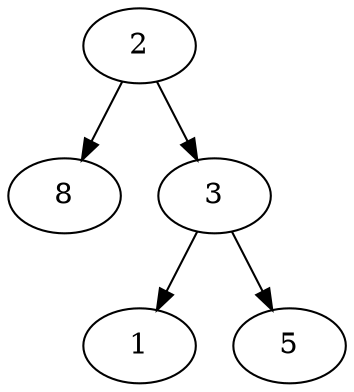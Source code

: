 digraph {
  n2 [label="2" pos="1.4,2.0!" ]
  n8 [label="8" pos="2.8,1.0!" ]
  n3 [label="3" pos="0.0,1.0!" ]
  n1 [label="1" pos="0.7,0.0!" ]
  n5 [label="5" pos="-0.7,0.0!" ]
  n2 -> n8 
  n2 -> n3 
  n3 -> n1 
  n3 -> n5 
}